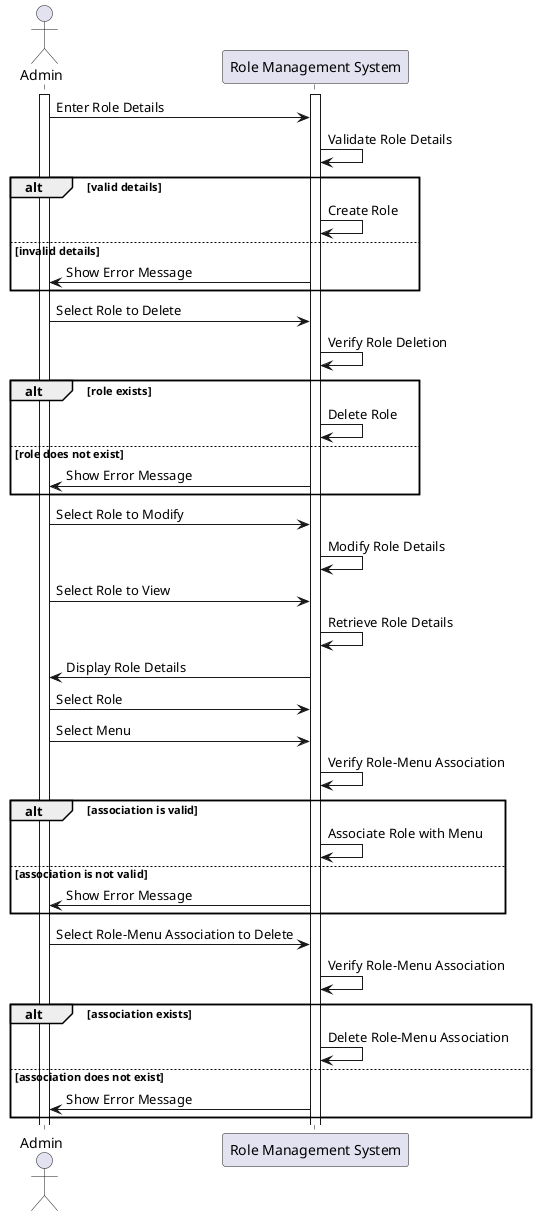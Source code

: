 @startuml
actor Admin
participant "Role Management System" as System
activate Admin
activate System
Admin -> System: Enter Role Details
System -> System: Validate Role Details
alt valid details
  System -> System: Create Role
else invalid details
  System -> Admin: Show Error Message
end
Admin -> System: Select Role to Delete
System -> System: Verify Role Deletion
alt role exists
  System -> System: Delete Role
else role does not exist
  System -> Admin: Show Error Message
end
Admin -> System: Select Role to Modify
System -> System: Modify Role Details
Admin -> System: Select Role to View
System -> System: Retrieve Role Details
System -> Admin: Display Role Details
Admin -> System: Select Role
Admin -> System: Select Menu
System -> System: Verify Role-Menu Association
alt association is valid
  System -> System: Associate Role with Menu
else association is not valid
  System -> Admin: Show Error Message
end
Admin -> System: Select Role-Menu Association to Delete
System -> System: Verify Role-Menu Association
alt association exists
  System -> System: Delete Role-Menu Association
else association does not exist
  System -> Admin: Show Error Message
end
@enduml
